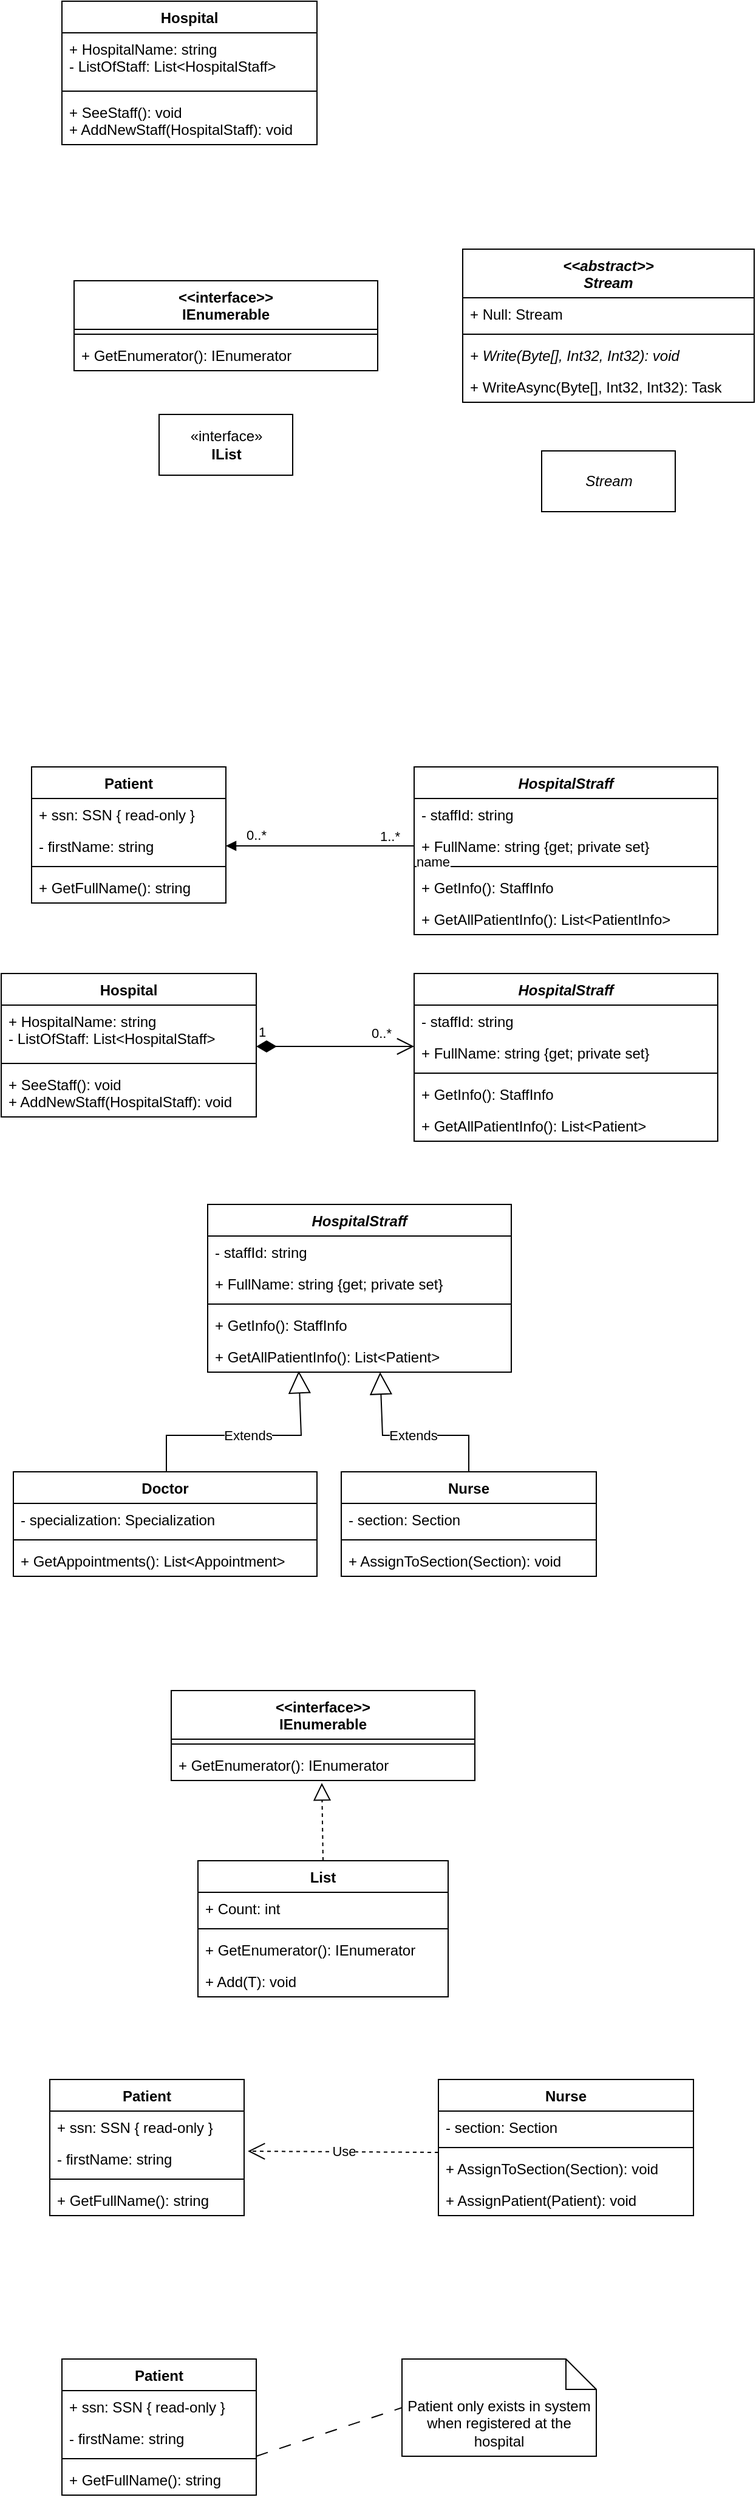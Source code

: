 <mxfile version="20.8.23" type="device"><diagram id="C5RBs43oDa-KdzZeNtuy" name="Page-1"><mxGraphModel dx="1100" dy="1004" grid="1" gridSize="10" guides="1" tooltips="1" connect="1" arrows="1" fold="1" page="1" pageScale="1" pageWidth="827" pageHeight="1169" math="0" shadow="0"><root><mxCell id="WIyWlLk6GJQsqaUBKTNV-0"/><mxCell id="WIyWlLk6GJQsqaUBKTNV-1" parent="WIyWlLk6GJQsqaUBKTNV-0"/><mxCell id="bNrMGjOYcN7VzoJO2oCp-0" value="Hospital" style="swimlane;fontStyle=1;align=center;verticalAlign=top;childLayout=stackLayout;horizontal=1;startSize=26;horizontalStack=0;resizeParent=1;resizeParentMax=0;resizeLast=0;collapsible=1;marginBottom=0;" vertex="1" parent="WIyWlLk6GJQsqaUBKTNV-1"><mxGeometry x="140" y="160" width="210" height="118" as="geometry"/></mxCell><mxCell id="bNrMGjOYcN7VzoJO2oCp-1" value="+ HospitalName: string&#10;- ListOfStaff: List&lt;HospitalStaff&gt;    " style="text;strokeColor=none;fillColor=none;align=left;verticalAlign=top;spacingLeft=4;spacingRight=4;overflow=hidden;rotatable=0;points=[[0,0.5],[1,0.5]];portConstraint=eastwest;" vertex="1" parent="bNrMGjOYcN7VzoJO2oCp-0"><mxGeometry y="26" width="210" height="44" as="geometry"/></mxCell><mxCell id="bNrMGjOYcN7VzoJO2oCp-2" value="" style="line;strokeWidth=1;fillColor=none;align=left;verticalAlign=middle;spacingTop=-1;spacingLeft=3;spacingRight=3;rotatable=0;labelPosition=right;points=[];portConstraint=eastwest;strokeColor=inherit;" vertex="1" parent="bNrMGjOYcN7VzoJO2oCp-0"><mxGeometry y="70" width="210" height="8" as="geometry"/></mxCell><mxCell id="bNrMGjOYcN7VzoJO2oCp-3" value="+ SeeStaff(): void&#10;+ AddNewStaff(HospitalStaff): void&#10;" style="text;strokeColor=none;fillColor=none;align=left;verticalAlign=top;spacingLeft=4;spacingRight=4;overflow=hidden;rotatable=0;points=[[0,0.5],[1,0.5]];portConstraint=eastwest;" vertex="1" parent="bNrMGjOYcN7VzoJO2oCp-0"><mxGeometry y="78" width="210" height="40" as="geometry"/></mxCell><mxCell id="bNrMGjOYcN7VzoJO2oCp-5" value="&lt;&lt;interface&gt;&gt;&#10;IEnumerable" style="swimlane;fontStyle=1;align=center;verticalAlign=top;childLayout=stackLayout;horizontal=1;startSize=40;horizontalStack=0;resizeParent=1;resizeParentMax=0;resizeLast=0;collapsible=1;marginBottom=0;" vertex="1" parent="WIyWlLk6GJQsqaUBKTNV-1"><mxGeometry x="150" y="390" width="250" height="74" as="geometry"/></mxCell><mxCell id="bNrMGjOYcN7VzoJO2oCp-7" value="" style="line;strokeWidth=1;fillColor=none;align=left;verticalAlign=middle;spacingTop=-1;spacingLeft=3;spacingRight=3;rotatable=0;labelPosition=right;points=[];portConstraint=eastwest;strokeColor=inherit;" vertex="1" parent="bNrMGjOYcN7VzoJO2oCp-5"><mxGeometry y="40" width="250" height="8" as="geometry"/></mxCell><mxCell id="bNrMGjOYcN7VzoJO2oCp-8" value="+ GetEnumerator(): IEnumerator" style="text;strokeColor=none;fillColor=none;align=left;verticalAlign=top;spacingLeft=4;spacingRight=4;overflow=hidden;rotatable=0;points=[[0,0.5],[1,0.5]];portConstraint=eastwest;" vertex="1" parent="bNrMGjOYcN7VzoJO2oCp-5"><mxGeometry y="48" width="250" height="26" as="geometry"/></mxCell><mxCell id="bNrMGjOYcN7VzoJO2oCp-9" value="&lt;&lt;abstract&gt;&gt;&#10;Stream" style="swimlane;fontStyle=3;align=center;verticalAlign=top;childLayout=stackLayout;horizontal=1;startSize=40;horizontalStack=0;resizeParent=1;resizeParentMax=0;resizeLast=0;collapsible=1;marginBottom=0;" vertex="1" parent="WIyWlLk6GJQsqaUBKTNV-1"><mxGeometry x="470" y="364" width="240" height="126" as="geometry"/></mxCell><mxCell id="bNrMGjOYcN7VzoJO2oCp-10" value="+ Null: Stream" style="text;strokeColor=none;fillColor=none;align=left;verticalAlign=top;spacingLeft=4;spacingRight=4;overflow=hidden;rotatable=0;points=[[0,0.5],[1,0.5]];portConstraint=eastwest;" vertex="1" parent="bNrMGjOYcN7VzoJO2oCp-9"><mxGeometry y="40" width="240" height="26" as="geometry"/></mxCell><mxCell id="bNrMGjOYcN7VzoJO2oCp-11" value="" style="line;strokeWidth=1;fillColor=none;align=left;verticalAlign=middle;spacingTop=-1;spacingLeft=3;spacingRight=3;rotatable=0;labelPosition=right;points=[];portConstraint=eastwest;strokeColor=inherit;" vertex="1" parent="bNrMGjOYcN7VzoJO2oCp-9"><mxGeometry y="66" width="240" height="8" as="geometry"/></mxCell><mxCell id="bNrMGjOYcN7VzoJO2oCp-12" value="+ Write(Byte[], Int32, Int32): void" style="text;strokeColor=none;fillColor=none;align=left;verticalAlign=top;spacingLeft=4;spacingRight=4;overflow=hidden;rotatable=0;points=[[0,0.5],[1,0.5]];portConstraint=eastwest;fontStyle=2" vertex="1" parent="bNrMGjOYcN7VzoJO2oCp-9"><mxGeometry y="74" width="240" height="26" as="geometry"/></mxCell><mxCell id="bNrMGjOYcN7VzoJO2oCp-13" value="+ WriteAsync(Byte[], Int32, Int32): Task" style="text;strokeColor=none;fillColor=none;align=left;verticalAlign=top;spacingLeft=4;spacingRight=4;overflow=hidden;rotatable=0;points=[[0,0.5],[1,0.5]];portConstraint=eastwest;" vertex="1" parent="bNrMGjOYcN7VzoJO2oCp-9"><mxGeometry y="100" width="240" height="26" as="geometry"/></mxCell><mxCell id="bNrMGjOYcN7VzoJO2oCp-14" value="Hospital" style="swimlane;fontStyle=1;align=center;verticalAlign=top;childLayout=stackLayout;horizontal=1;startSize=26;horizontalStack=0;resizeParent=1;resizeParentMax=0;resizeLast=0;collapsible=1;marginBottom=0;" vertex="1" parent="WIyWlLk6GJQsqaUBKTNV-1"><mxGeometry x="90" y="960" width="210" height="118" as="geometry"/></mxCell><mxCell id="bNrMGjOYcN7VzoJO2oCp-15" value="+ HospitalName: string&#10;- ListOfStaff: List&lt;HospitalStaff&gt;    " style="text;strokeColor=none;fillColor=none;align=left;verticalAlign=top;spacingLeft=4;spacingRight=4;overflow=hidden;rotatable=0;points=[[0,0.5],[1,0.5]];portConstraint=eastwest;" vertex="1" parent="bNrMGjOYcN7VzoJO2oCp-14"><mxGeometry y="26" width="210" height="44" as="geometry"/></mxCell><mxCell id="bNrMGjOYcN7VzoJO2oCp-16" value="" style="line;strokeWidth=1;fillColor=none;align=left;verticalAlign=middle;spacingTop=-1;spacingLeft=3;spacingRight=3;rotatable=0;labelPosition=right;points=[];portConstraint=eastwest;strokeColor=inherit;" vertex="1" parent="bNrMGjOYcN7VzoJO2oCp-14"><mxGeometry y="70" width="210" height="8" as="geometry"/></mxCell><mxCell id="bNrMGjOYcN7VzoJO2oCp-17" value="+ SeeStaff(): void&#10;+ AddNewStaff(HospitalStaff): void&#10;" style="text;strokeColor=none;fillColor=none;align=left;verticalAlign=top;spacingLeft=4;spacingRight=4;overflow=hidden;rotatable=0;points=[[0,0.5],[1,0.5]];portConstraint=eastwest;" vertex="1" parent="bNrMGjOYcN7VzoJO2oCp-14"><mxGeometry y="78" width="210" height="40" as="geometry"/></mxCell><mxCell id="bNrMGjOYcN7VzoJO2oCp-18" value="HospitalStraff" style="swimlane;fontStyle=3;align=center;verticalAlign=top;childLayout=stackLayout;horizontal=1;startSize=26;horizontalStack=0;resizeParent=1;resizeParentMax=0;resizeLast=0;collapsible=1;marginBottom=0;" vertex="1" parent="WIyWlLk6GJQsqaUBKTNV-1"><mxGeometry x="430" y="960" width="250" height="138" as="geometry"/></mxCell><mxCell id="bNrMGjOYcN7VzoJO2oCp-19" value="- staffId: string" style="text;strokeColor=none;fillColor=none;align=left;verticalAlign=top;spacingLeft=4;spacingRight=4;overflow=hidden;rotatable=0;points=[[0,0.5],[1,0.5]];portConstraint=eastwest;" vertex="1" parent="bNrMGjOYcN7VzoJO2oCp-18"><mxGeometry y="26" width="250" height="26" as="geometry"/></mxCell><mxCell id="bNrMGjOYcN7VzoJO2oCp-22" value="+ FullName: string {get; private set}" style="text;strokeColor=none;fillColor=none;align=left;verticalAlign=top;spacingLeft=4;spacingRight=4;overflow=hidden;rotatable=0;points=[[0,0.5],[1,0.5]];portConstraint=eastwest;" vertex="1" parent="bNrMGjOYcN7VzoJO2oCp-18"><mxGeometry y="52" width="250" height="26" as="geometry"/></mxCell><mxCell id="bNrMGjOYcN7VzoJO2oCp-20" value="" style="line;strokeWidth=1;fillColor=none;align=left;verticalAlign=middle;spacingTop=-1;spacingLeft=3;spacingRight=3;rotatable=0;labelPosition=right;points=[];portConstraint=eastwest;strokeColor=inherit;" vertex="1" parent="bNrMGjOYcN7VzoJO2oCp-18"><mxGeometry y="78" width="250" height="8" as="geometry"/></mxCell><mxCell id="bNrMGjOYcN7VzoJO2oCp-21" value="+ GetInfo(): StaffInfo" style="text;strokeColor=none;fillColor=none;align=left;verticalAlign=top;spacingLeft=4;spacingRight=4;overflow=hidden;rotatable=0;points=[[0,0.5],[1,0.5]];portConstraint=eastwest;" vertex="1" parent="bNrMGjOYcN7VzoJO2oCp-18"><mxGeometry y="86" width="250" height="26" as="geometry"/></mxCell><mxCell id="bNrMGjOYcN7VzoJO2oCp-23" value="+ GetAllPatientInfo(): List&lt;Patient&gt;" style="text;strokeColor=none;fillColor=none;align=left;verticalAlign=top;spacingLeft=4;spacingRight=4;overflow=hidden;rotatable=0;points=[[0,0.5],[1,0.5]];portConstraint=eastwest;" vertex="1" parent="bNrMGjOYcN7VzoJO2oCp-18"><mxGeometry y="112" width="250" height="26" as="geometry"/></mxCell><mxCell id="bNrMGjOYcN7VzoJO2oCp-24" value="HospitalStraff" style="swimlane;fontStyle=3;align=center;verticalAlign=top;childLayout=stackLayout;horizontal=1;startSize=26;horizontalStack=0;resizeParent=1;resizeParentMax=0;resizeLast=0;collapsible=1;marginBottom=0;" vertex="1" parent="WIyWlLk6GJQsqaUBKTNV-1"><mxGeometry x="430" y="790" width="250" height="138" as="geometry"/></mxCell><mxCell id="bNrMGjOYcN7VzoJO2oCp-25" value="- staffId: string" style="text;strokeColor=none;fillColor=none;align=left;verticalAlign=top;spacingLeft=4;spacingRight=4;overflow=hidden;rotatable=0;points=[[0,0.5],[1,0.5]];portConstraint=eastwest;" vertex="1" parent="bNrMGjOYcN7VzoJO2oCp-24"><mxGeometry y="26" width="250" height="26" as="geometry"/></mxCell><mxCell id="bNrMGjOYcN7VzoJO2oCp-26" value="+ FullName: string {get; private set}" style="text;strokeColor=none;fillColor=none;align=left;verticalAlign=top;spacingLeft=4;spacingRight=4;overflow=hidden;rotatable=0;points=[[0,0.5],[1,0.5]];portConstraint=eastwest;" vertex="1" parent="bNrMGjOYcN7VzoJO2oCp-24"><mxGeometry y="52" width="250" height="26" as="geometry"/></mxCell><mxCell id="bNrMGjOYcN7VzoJO2oCp-27" value="" style="line;strokeWidth=1;fillColor=none;align=left;verticalAlign=middle;spacingTop=-1;spacingLeft=3;spacingRight=3;rotatable=0;labelPosition=right;points=[];portConstraint=eastwest;strokeColor=inherit;" vertex="1" parent="bNrMGjOYcN7VzoJO2oCp-24"><mxGeometry y="78" width="250" height="8" as="geometry"/></mxCell><mxCell id="bNrMGjOYcN7VzoJO2oCp-28" value="+ GetInfo(): StaffInfo" style="text;strokeColor=none;fillColor=none;align=left;verticalAlign=top;spacingLeft=4;spacingRight=4;overflow=hidden;rotatable=0;points=[[0,0.5],[1,0.5]];portConstraint=eastwest;" vertex="1" parent="bNrMGjOYcN7VzoJO2oCp-24"><mxGeometry y="86" width="250" height="26" as="geometry"/></mxCell><mxCell id="bNrMGjOYcN7VzoJO2oCp-29" value="+ GetAllPatientInfo(): List&lt;PatientInfo&gt;" style="text;strokeColor=none;fillColor=none;align=left;verticalAlign=top;spacingLeft=4;spacingRight=4;overflow=hidden;rotatable=0;points=[[0,0.5],[1,0.5]];portConstraint=eastwest;" vertex="1" parent="bNrMGjOYcN7VzoJO2oCp-24"><mxGeometry y="112" width="250" height="26" as="geometry"/></mxCell><mxCell id="bNrMGjOYcN7VzoJO2oCp-30" value="Patient" style="swimlane;fontStyle=1;align=center;verticalAlign=top;childLayout=stackLayout;horizontal=1;startSize=26;horizontalStack=0;resizeParent=1;resizeParentMax=0;resizeLast=0;collapsible=1;marginBottom=0;" vertex="1" parent="WIyWlLk6GJQsqaUBKTNV-1"><mxGeometry x="115" y="790" width="160" height="112" as="geometry"/></mxCell><mxCell id="bNrMGjOYcN7VzoJO2oCp-31" value="+ ssn: SSN { read-only }" style="text;strokeColor=none;fillColor=none;align=left;verticalAlign=top;spacingLeft=4;spacingRight=4;overflow=hidden;rotatable=0;points=[[0,0.5],[1,0.5]];portConstraint=eastwest;" vertex="1" parent="bNrMGjOYcN7VzoJO2oCp-30"><mxGeometry y="26" width="160" height="26" as="geometry"/></mxCell><mxCell id="bNrMGjOYcN7VzoJO2oCp-34" value="- firstName: string" style="text;strokeColor=none;fillColor=none;align=left;verticalAlign=top;spacingLeft=4;spacingRight=4;overflow=hidden;rotatable=0;points=[[0,0.5],[1,0.5]];portConstraint=eastwest;" vertex="1" parent="bNrMGjOYcN7VzoJO2oCp-30"><mxGeometry y="52" width="160" height="26" as="geometry"/></mxCell><mxCell id="bNrMGjOYcN7VzoJO2oCp-32" value="" style="line;strokeWidth=1;fillColor=none;align=left;verticalAlign=middle;spacingTop=-1;spacingLeft=3;spacingRight=3;rotatable=0;labelPosition=right;points=[];portConstraint=eastwest;strokeColor=inherit;" vertex="1" parent="bNrMGjOYcN7VzoJO2oCp-30"><mxGeometry y="78" width="160" height="8" as="geometry"/></mxCell><mxCell id="bNrMGjOYcN7VzoJO2oCp-33" value="+ GetFullName(): string" style="text;strokeColor=none;fillColor=none;align=left;verticalAlign=top;spacingLeft=4;spacingRight=4;overflow=hidden;rotatable=0;points=[[0,0.5],[1,0.5]];portConstraint=eastwest;" vertex="1" parent="bNrMGjOYcN7VzoJO2oCp-30"><mxGeometry y="86" width="160" height="26" as="geometry"/></mxCell><mxCell id="bNrMGjOYcN7VzoJO2oCp-35" value="name" style="endArrow=block;endFill=1;html=1;edgeStyle=orthogonalEdgeStyle;align=left;verticalAlign=top;rounded=0;exitX=0;exitY=0.5;exitDx=0;exitDy=0;entryX=1;entryY=0.5;entryDx=0;entryDy=0;" edge="1" parent="WIyWlLk6GJQsqaUBKTNV-1" source="bNrMGjOYcN7VzoJO2oCp-26" target="bNrMGjOYcN7VzoJO2oCp-34"><mxGeometry x="-1" relative="1" as="geometry"><mxPoint x="180" y="960" as="sourcePoint"/><mxPoint x="340" y="960" as="targetPoint"/></mxGeometry></mxCell><mxCell id="bNrMGjOYcN7VzoJO2oCp-36" value="1..*" style="edgeLabel;resizable=0;html=1;align=left;verticalAlign=bottom;" connectable="0" vertex="1" parent="bNrMGjOYcN7VzoJO2oCp-35"><mxGeometry x="-1" relative="1" as="geometry"><mxPoint x="-30" as="offset"/></mxGeometry></mxCell><mxCell id="bNrMGjOYcN7VzoJO2oCp-38" value="0..*" style="edgeLabel;resizable=0;html=1;align=left;verticalAlign=bottom;" connectable="0" vertex="1" parent="WIyWlLk6GJQsqaUBKTNV-1"><mxGeometry x="290" y="854" as="geometry"/></mxCell><mxCell id="bNrMGjOYcN7VzoJO2oCp-39" value="1" style="endArrow=open;html=1;endSize=12;startArrow=diamondThin;startSize=14;startFill=1;edgeStyle=orthogonalEdgeStyle;align=left;verticalAlign=bottom;rounded=0;" edge="1" parent="WIyWlLk6GJQsqaUBKTNV-1"><mxGeometry x="-1" y="3" relative="1" as="geometry"><mxPoint x="300" y="1020" as="sourcePoint"/><mxPoint x="430" y="1020" as="targetPoint"/><Array as="points"/></mxGeometry></mxCell><mxCell id="bNrMGjOYcN7VzoJO2oCp-40" value="0..*" style="edgeLabel;resizable=0;html=1;align=left;verticalAlign=bottom;" connectable="0" vertex="1" parent="WIyWlLk6GJQsqaUBKTNV-1"><mxGeometry x="390" y="980" as="geometry"><mxPoint x="3" y="37" as="offset"/></mxGeometry></mxCell><mxCell id="bNrMGjOYcN7VzoJO2oCp-41" value="«interface»&lt;br&gt;&lt;b&gt;IList&lt;/b&gt;" style="html=1;" vertex="1" parent="WIyWlLk6GJQsqaUBKTNV-1"><mxGeometry x="220" y="500" width="110" height="50" as="geometry"/></mxCell><mxCell id="bNrMGjOYcN7VzoJO2oCp-42" value="&lt;i&gt;Stream&lt;/i&gt;" style="html=1;" vertex="1" parent="WIyWlLk6GJQsqaUBKTNV-1"><mxGeometry x="535" y="530" width="110" height="50" as="geometry"/></mxCell><mxCell id="bNrMGjOYcN7VzoJO2oCp-43" value="HospitalStraff" style="swimlane;fontStyle=3;align=center;verticalAlign=top;childLayout=stackLayout;horizontal=1;startSize=26;horizontalStack=0;resizeParent=1;resizeParentMax=0;resizeLast=0;collapsible=1;marginBottom=0;" vertex="1" parent="WIyWlLk6GJQsqaUBKTNV-1"><mxGeometry x="260" y="1150" width="250" height="138" as="geometry"/></mxCell><mxCell id="bNrMGjOYcN7VzoJO2oCp-44" value="- staffId: string" style="text;strokeColor=none;fillColor=none;align=left;verticalAlign=top;spacingLeft=4;spacingRight=4;overflow=hidden;rotatable=0;points=[[0,0.5],[1,0.5]];portConstraint=eastwest;" vertex="1" parent="bNrMGjOYcN7VzoJO2oCp-43"><mxGeometry y="26" width="250" height="26" as="geometry"/></mxCell><mxCell id="bNrMGjOYcN7VzoJO2oCp-45" value="+ FullName: string {get; private set}" style="text;strokeColor=none;fillColor=none;align=left;verticalAlign=top;spacingLeft=4;spacingRight=4;overflow=hidden;rotatable=0;points=[[0,0.5],[1,0.5]];portConstraint=eastwest;" vertex="1" parent="bNrMGjOYcN7VzoJO2oCp-43"><mxGeometry y="52" width="250" height="26" as="geometry"/></mxCell><mxCell id="bNrMGjOYcN7VzoJO2oCp-46" value="" style="line;strokeWidth=1;fillColor=none;align=left;verticalAlign=middle;spacingTop=-1;spacingLeft=3;spacingRight=3;rotatable=0;labelPosition=right;points=[];portConstraint=eastwest;strokeColor=inherit;" vertex="1" parent="bNrMGjOYcN7VzoJO2oCp-43"><mxGeometry y="78" width="250" height="8" as="geometry"/></mxCell><mxCell id="bNrMGjOYcN7VzoJO2oCp-47" value="+ GetInfo(): StaffInfo" style="text;strokeColor=none;fillColor=none;align=left;verticalAlign=top;spacingLeft=4;spacingRight=4;overflow=hidden;rotatable=0;points=[[0,0.5],[1,0.5]];portConstraint=eastwest;" vertex="1" parent="bNrMGjOYcN7VzoJO2oCp-43"><mxGeometry y="86" width="250" height="26" as="geometry"/></mxCell><mxCell id="bNrMGjOYcN7VzoJO2oCp-48" value="+ GetAllPatientInfo(): List&lt;Patient&gt;" style="text;strokeColor=none;fillColor=none;align=left;verticalAlign=top;spacingLeft=4;spacingRight=4;overflow=hidden;rotatable=0;points=[[0,0.5],[1,0.5]];portConstraint=eastwest;" vertex="1" parent="bNrMGjOYcN7VzoJO2oCp-43"><mxGeometry y="112" width="250" height="26" as="geometry"/></mxCell><mxCell id="bNrMGjOYcN7VzoJO2oCp-49" value="Doctor" style="swimlane;fontStyle=1;align=center;verticalAlign=top;childLayout=stackLayout;horizontal=1;startSize=26;horizontalStack=0;resizeParent=1;resizeParentMax=0;resizeLast=0;collapsible=1;marginBottom=0;" vertex="1" parent="WIyWlLk6GJQsqaUBKTNV-1"><mxGeometry x="100" y="1370" width="250" height="86" as="geometry"/></mxCell><mxCell id="bNrMGjOYcN7VzoJO2oCp-50" value="- specialization: Specialization" style="text;strokeColor=none;fillColor=none;align=left;verticalAlign=top;spacingLeft=4;spacingRight=4;overflow=hidden;rotatable=0;points=[[0,0.5],[1,0.5]];portConstraint=eastwest;" vertex="1" parent="bNrMGjOYcN7VzoJO2oCp-49"><mxGeometry y="26" width="250" height="26" as="geometry"/></mxCell><mxCell id="bNrMGjOYcN7VzoJO2oCp-51" value="" style="line;strokeWidth=1;fillColor=none;align=left;verticalAlign=middle;spacingTop=-1;spacingLeft=3;spacingRight=3;rotatable=0;labelPosition=right;points=[];portConstraint=eastwest;strokeColor=inherit;" vertex="1" parent="bNrMGjOYcN7VzoJO2oCp-49"><mxGeometry y="52" width="250" height="8" as="geometry"/></mxCell><mxCell id="bNrMGjOYcN7VzoJO2oCp-52" value="+ GetAppointments(): List&lt;Appointment&gt;" style="text;strokeColor=none;fillColor=none;align=left;verticalAlign=top;spacingLeft=4;spacingRight=4;overflow=hidden;rotatable=0;points=[[0,0.5],[1,0.5]];portConstraint=eastwest;" vertex="1" parent="bNrMGjOYcN7VzoJO2oCp-49"><mxGeometry y="60" width="250" height="26" as="geometry"/></mxCell><mxCell id="bNrMGjOYcN7VzoJO2oCp-53" value="Nurse" style="swimlane;fontStyle=1;align=center;verticalAlign=top;childLayout=stackLayout;horizontal=1;startSize=26;horizontalStack=0;resizeParent=1;resizeParentMax=0;resizeLast=0;collapsible=1;marginBottom=0;" vertex="1" parent="WIyWlLk6GJQsqaUBKTNV-1"><mxGeometry x="370" y="1370" width="210" height="86" as="geometry"/></mxCell><mxCell id="bNrMGjOYcN7VzoJO2oCp-54" value="- section: Section" style="text;strokeColor=none;fillColor=none;align=left;verticalAlign=top;spacingLeft=4;spacingRight=4;overflow=hidden;rotatable=0;points=[[0,0.5],[1,0.5]];portConstraint=eastwest;" vertex="1" parent="bNrMGjOYcN7VzoJO2oCp-53"><mxGeometry y="26" width="210" height="26" as="geometry"/></mxCell><mxCell id="bNrMGjOYcN7VzoJO2oCp-55" value="" style="line;strokeWidth=1;fillColor=none;align=left;verticalAlign=middle;spacingTop=-1;spacingLeft=3;spacingRight=3;rotatable=0;labelPosition=right;points=[];portConstraint=eastwest;strokeColor=inherit;" vertex="1" parent="bNrMGjOYcN7VzoJO2oCp-53"><mxGeometry y="52" width="210" height="8" as="geometry"/></mxCell><mxCell id="bNrMGjOYcN7VzoJO2oCp-56" value="+ AssignToSection(Section): void" style="text;strokeColor=none;fillColor=none;align=left;verticalAlign=top;spacingLeft=4;spacingRight=4;overflow=hidden;rotatable=0;points=[[0,0.5],[1,0.5]];portConstraint=eastwest;" vertex="1" parent="bNrMGjOYcN7VzoJO2oCp-53"><mxGeometry y="60" width="210" height="26" as="geometry"/></mxCell><mxCell id="bNrMGjOYcN7VzoJO2oCp-58" value="Extends" style="endArrow=block;endSize=16;endFill=0;html=1;rounded=0;entryX=0.3;entryY=0.962;entryDx=0;entryDy=0;entryPerimeter=0;exitX=0.5;exitY=0;exitDx=0;exitDy=0;" edge="1" parent="WIyWlLk6GJQsqaUBKTNV-1"><mxGeometry width="160" relative="1" as="geometry"><mxPoint x="226" y="1370" as="sourcePoint"/><mxPoint x="335" y="1287.012" as="targetPoint"/><Array as="points"><mxPoint x="226" y="1340"/><mxPoint x="337" y="1340"/></Array></mxGeometry></mxCell><mxCell id="bNrMGjOYcN7VzoJO2oCp-60" value="Extends" style="endArrow=block;endSize=16;endFill=0;html=1;rounded=0;exitX=0.5;exitY=0;exitDx=0;exitDy=0;entryX=0.568;entryY=1;entryDx=0;entryDy=0;entryPerimeter=0;" edge="1" parent="WIyWlLk6GJQsqaUBKTNV-1" source="bNrMGjOYcN7VzoJO2oCp-53" target="bNrMGjOYcN7VzoJO2oCp-48"><mxGeometry width="160" relative="1" as="geometry"><mxPoint x="570" y="1300" as="sourcePoint"/><mxPoint x="404" y="1290" as="targetPoint"/><Array as="points"><mxPoint x="475" y="1340"/><mxPoint x="404" y="1340"/></Array></mxGeometry></mxCell><mxCell id="bNrMGjOYcN7VzoJO2oCp-80" value="&lt;&lt;interface&gt;&gt;&#10;IEnumerable" style="swimlane;fontStyle=1;align=center;verticalAlign=top;childLayout=stackLayout;horizontal=1;startSize=40;horizontalStack=0;resizeParent=1;resizeParentMax=0;resizeLast=0;collapsible=1;marginBottom=0;" vertex="1" parent="WIyWlLk6GJQsqaUBKTNV-1"><mxGeometry x="230" y="1550" width="250" height="74" as="geometry"/></mxCell><mxCell id="bNrMGjOYcN7VzoJO2oCp-81" value="" style="line;strokeWidth=1;fillColor=none;align=left;verticalAlign=middle;spacingTop=-1;spacingLeft=3;spacingRight=3;rotatable=0;labelPosition=right;points=[];portConstraint=eastwest;strokeColor=inherit;" vertex="1" parent="bNrMGjOYcN7VzoJO2oCp-80"><mxGeometry y="40" width="250" height="8" as="geometry"/></mxCell><mxCell id="bNrMGjOYcN7VzoJO2oCp-82" value="+ GetEnumerator(): IEnumerator" style="text;strokeColor=none;fillColor=none;align=left;verticalAlign=top;spacingLeft=4;spacingRight=4;overflow=hidden;rotatable=0;points=[[0,0.5],[1,0.5]];portConstraint=eastwest;" vertex="1" parent="bNrMGjOYcN7VzoJO2oCp-80"><mxGeometry y="48" width="250" height="26" as="geometry"/></mxCell><mxCell id="bNrMGjOYcN7VzoJO2oCp-83" value="List" style="swimlane;fontStyle=1;align=center;verticalAlign=top;childLayout=stackLayout;horizontal=1;startSize=26;horizontalStack=0;resizeParent=1;resizeParentMax=0;resizeLast=0;collapsible=1;marginBottom=0;" vertex="1" parent="WIyWlLk6GJQsqaUBKTNV-1"><mxGeometry x="252" y="1690" width="206" height="112" as="geometry"/></mxCell><mxCell id="bNrMGjOYcN7VzoJO2oCp-84" value="+ Count: int" style="text;strokeColor=none;fillColor=none;align=left;verticalAlign=top;spacingLeft=4;spacingRight=4;overflow=hidden;rotatable=0;points=[[0,0.5],[1,0.5]];portConstraint=eastwest;" vertex="1" parent="bNrMGjOYcN7VzoJO2oCp-83"><mxGeometry y="26" width="206" height="26" as="geometry"/></mxCell><mxCell id="bNrMGjOYcN7VzoJO2oCp-85" value="" style="line;strokeWidth=1;fillColor=none;align=left;verticalAlign=middle;spacingTop=-1;spacingLeft=3;spacingRight=3;rotatable=0;labelPosition=right;points=[];portConstraint=eastwest;strokeColor=inherit;" vertex="1" parent="bNrMGjOYcN7VzoJO2oCp-83"><mxGeometry y="52" width="206" height="8" as="geometry"/></mxCell><mxCell id="bNrMGjOYcN7VzoJO2oCp-87" value="+ GetEnumerator(): IEnumerator" style="text;strokeColor=none;fillColor=none;align=left;verticalAlign=top;spacingLeft=4;spacingRight=4;overflow=hidden;rotatable=0;points=[[0,0.5],[1,0.5]];portConstraint=eastwest;" vertex="1" parent="bNrMGjOYcN7VzoJO2oCp-83"><mxGeometry y="60" width="206" height="26" as="geometry"/></mxCell><mxCell id="bNrMGjOYcN7VzoJO2oCp-86" value="+ Add(T): void" style="text;strokeColor=none;fillColor=none;align=left;verticalAlign=top;spacingLeft=4;spacingRight=4;overflow=hidden;rotatable=0;points=[[0,0.5],[1,0.5]];portConstraint=eastwest;" vertex="1" parent="bNrMGjOYcN7VzoJO2oCp-83"><mxGeometry y="86" width="206" height="26" as="geometry"/></mxCell><mxCell id="bNrMGjOYcN7VzoJO2oCp-89" value="" style="endArrow=block;dashed=1;endFill=0;endSize=12;html=1;rounded=0;entryX=0.496;entryY=1.077;entryDx=0;entryDy=0;entryPerimeter=0;exitX=0.5;exitY=0;exitDx=0;exitDy=0;" edge="1" parent="WIyWlLk6GJQsqaUBKTNV-1" source="bNrMGjOYcN7VzoJO2oCp-83" target="bNrMGjOYcN7VzoJO2oCp-82"><mxGeometry width="160" relative="1" as="geometry"><mxPoint x="250" y="1910" as="sourcePoint"/><mxPoint x="410" y="1910" as="targetPoint"/></mxGeometry></mxCell><mxCell id="bNrMGjOYcN7VzoJO2oCp-90" value="Nurse" style="swimlane;fontStyle=1;align=center;verticalAlign=top;childLayout=stackLayout;horizontal=1;startSize=26;horizontalStack=0;resizeParent=1;resizeParentMax=0;resizeLast=0;collapsible=1;marginBottom=0;" vertex="1" parent="WIyWlLk6GJQsqaUBKTNV-1"><mxGeometry x="450" y="1870" width="210" height="112" as="geometry"/></mxCell><mxCell id="bNrMGjOYcN7VzoJO2oCp-91" value="- section: Section" style="text;strokeColor=none;fillColor=none;align=left;verticalAlign=top;spacingLeft=4;spacingRight=4;overflow=hidden;rotatable=0;points=[[0,0.5],[1,0.5]];portConstraint=eastwest;" vertex="1" parent="bNrMGjOYcN7VzoJO2oCp-90"><mxGeometry y="26" width="210" height="26" as="geometry"/></mxCell><mxCell id="bNrMGjOYcN7VzoJO2oCp-92" value="" style="line;strokeWidth=1;fillColor=none;align=left;verticalAlign=middle;spacingTop=-1;spacingLeft=3;spacingRight=3;rotatable=0;labelPosition=right;points=[];portConstraint=eastwest;strokeColor=inherit;" vertex="1" parent="bNrMGjOYcN7VzoJO2oCp-90"><mxGeometry y="52" width="210" height="8" as="geometry"/></mxCell><mxCell id="bNrMGjOYcN7VzoJO2oCp-93" value="+ AssignToSection(Section): void" style="text;strokeColor=none;fillColor=none;align=left;verticalAlign=top;spacingLeft=4;spacingRight=4;overflow=hidden;rotatable=0;points=[[0,0.5],[1,0.5]];portConstraint=eastwest;" vertex="1" parent="bNrMGjOYcN7VzoJO2oCp-90"><mxGeometry y="60" width="210" height="26" as="geometry"/></mxCell><mxCell id="bNrMGjOYcN7VzoJO2oCp-100" value="+ AssignPatient(Patient): void" style="text;strokeColor=none;fillColor=none;align=left;verticalAlign=top;spacingLeft=4;spacingRight=4;overflow=hidden;rotatable=0;points=[[0,0.5],[1,0.5]];portConstraint=eastwest;" vertex="1" parent="bNrMGjOYcN7VzoJO2oCp-90"><mxGeometry y="86" width="210" height="26" as="geometry"/></mxCell><mxCell id="bNrMGjOYcN7VzoJO2oCp-94" value="Patient" style="swimlane;fontStyle=1;align=center;verticalAlign=top;childLayout=stackLayout;horizontal=1;startSize=26;horizontalStack=0;resizeParent=1;resizeParentMax=0;resizeLast=0;collapsible=1;marginBottom=0;" vertex="1" parent="WIyWlLk6GJQsqaUBKTNV-1"><mxGeometry x="130" y="1870" width="160" height="112" as="geometry"/></mxCell><mxCell id="bNrMGjOYcN7VzoJO2oCp-95" value="+ ssn: SSN { read-only }" style="text;strokeColor=none;fillColor=none;align=left;verticalAlign=top;spacingLeft=4;spacingRight=4;overflow=hidden;rotatable=0;points=[[0,0.5],[1,0.5]];portConstraint=eastwest;" vertex="1" parent="bNrMGjOYcN7VzoJO2oCp-94"><mxGeometry y="26" width="160" height="26" as="geometry"/></mxCell><mxCell id="bNrMGjOYcN7VzoJO2oCp-96" value="- firstName: string" style="text;strokeColor=none;fillColor=none;align=left;verticalAlign=top;spacingLeft=4;spacingRight=4;overflow=hidden;rotatable=0;points=[[0,0.5],[1,0.5]];portConstraint=eastwest;" vertex="1" parent="bNrMGjOYcN7VzoJO2oCp-94"><mxGeometry y="52" width="160" height="26" as="geometry"/></mxCell><mxCell id="bNrMGjOYcN7VzoJO2oCp-97" value="" style="line;strokeWidth=1;fillColor=none;align=left;verticalAlign=middle;spacingTop=-1;spacingLeft=3;spacingRight=3;rotatable=0;labelPosition=right;points=[];portConstraint=eastwest;strokeColor=inherit;" vertex="1" parent="bNrMGjOYcN7VzoJO2oCp-94"><mxGeometry y="78" width="160" height="8" as="geometry"/></mxCell><mxCell id="bNrMGjOYcN7VzoJO2oCp-98" value="+ GetFullName(): string" style="text;strokeColor=none;fillColor=none;align=left;verticalAlign=top;spacingLeft=4;spacingRight=4;overflow=hidden;rotatable=0;points=[[0,0.5],[1,0.5]];portConstraint=eastwest;" vertex="1" parent="bNrMGjOYcN7VzoJO2oCp-94"><mxGeometry y="86" width="160" height="26" as="geometry"/></mxCell><mxCell id="bNrMGjOYcN7VzoJO2oCp-99" value="Use" style="endArrow=open;endSize=12;dashed=1;html=1;rounded=0;exitX=0;exitY=0;exitDx=0;exitDy=0;exitPerimeter=0;entryX=1.019;entryY=0.269;entryDx=0;entryDy=0;entryPerimeter=0;" edge="1" parent="WIyWlLk6GJQsqaUBKTNV-1" source="bNrMGjOYcN7VzoJO2oCp-93" target="bNrMGjOYcN7VzoJO2oCp-96"><mxGeometry width="160" relative="1" as="geometry"><mxPoint x="390" y="2030" as="sourcePoint"/><mxPoint x="550" y="2030" as="targetPoint"/></mxGeometry></mxCell><mxCell id="bNrMGjOYcN7VzoJO2oCp-101" value="Patient" style="swimlane;fontStyle=1;align=center;verticalAlign=top;childLayout=stackLayout;horizontal=1;startSize=26;horizontalStack=0;resizeParent=1;resizeParentMax=0;resizeLast=0;collapsible=1;marginBottom=0;" vertex="1" parent="WIyWlLk6GJQsqaUBKTNV-1"><mxGeometry x="140" y="2100" width="160" height="112" as="geometry"/></mxCell><mxCell id="bNrMGjOYcN7VzoJO2oCp-102" value="+ ssn: SSN { read-only }" style="text;strokeColor=none;fillColor=none;align=left;verticalAlign=top;spacingLeft=4;spacingRight=4;overflow=hidden;rotatable=0;points=[[0,0.5],[1,0.5]];portConstraint=eastwest;" vertex="1" parent="bNrMGjOYcN7VzoJO2oCp-101"><mxGeometry y="26" width="160" height="26" as="geometry"/></mxCell><mxCell id="bNrMGjOYcN7VzoJO2oCp-103" value="- firstName: string" style="text;strokeColor=none;fillColor=none;align=left;verticalAlign=top;spacingLeft=4;spacingRight=4;overflow=hidden;rotatable=0;points=[[0,0.5],[1,0.5]];portConstraint=eastwest;" vertex="1" parent="bNrMGjOYcN7VzoJO2oCp-101"><mxGeometry y="52" width="160" height="26" as="geometry"/></mxCell><mxCell id="bNrMGjOYcN7VzoJO2oCp-108" value="" style="endArrow=none;startArrow=none;endFill=0;startFill=0;endSize=8;html=1;verticalAlign=bottom;dashed=1;labelBackgroundColor=none;dashPattern=10 10;rounded=0;entryX=0;entryY=0.5;entryDx=0;entryDy=0;entryPerimeter=0;" edge="1" parent="bNrMGjOYcN7VzoJO2oCp-101" target="bNrMGjOYcN7VzoJO2oCp-106"><mxGeometry x="-0.05" y="22" width="160" relative="1" as="geometry"><mxPoint x="160" y="80" as="sourcePoint"/><mxPoint x="320" y="80" as="targetPoint"/><mxPoint as="offset"/></mxGeometry></mxCell><mxCell id="bNrMGjOYcN7VzoJO2oCp-104" value="" style="line;strokeWidth=1;fillColor=none;align=left;verticalAlign=middle;spacingTop=-1;spacingLeft=3;spacingRight=3;rotatable=0;labelPosition=right;points=[];portConstraint=eastwest;strokeColor=inherit;" vertex="1" parent="bNrMGjOYcN7VzoJO2oCp-101"><mxGeometry y="78" width="160" height="8" as="geometry"/></mxCell><mxCell id="bNrMGjOYcN7VzoJO2oCp-105" value="+ GetFullName(): string" style="text;strokeColor=none;fillColor=none;align=left;verticalAlign=top;spacingLeft=4;spacingRight=4;overflow=hidden;rotatable=0;points=[[0,0.5],[1,0.5]];portConstraint=eastwest;" vertex="1" parent="bNrMGjOYcN7VzoJO2oCp-101"><mxGeometry y="86" width="160" height="26" as="geometry"/></mxCell><mxCell id="bNrMGjOYcN7VzoJO2oCp-106" value="Patient only exists in system when registered at the hospital" style="shape=note2;boundedLbl=1;whiteSpace=wrap;html=1;size=25;verticalAlign=top;align=center;" vertex="1" parent="WIyWlLk6GJQsqaUBKTNV-1"><mxGeometry x="420" y="2100" width="160" height="80" as="geometry"/></mxCell></root></mxGraphModel></diagram></mxfile>